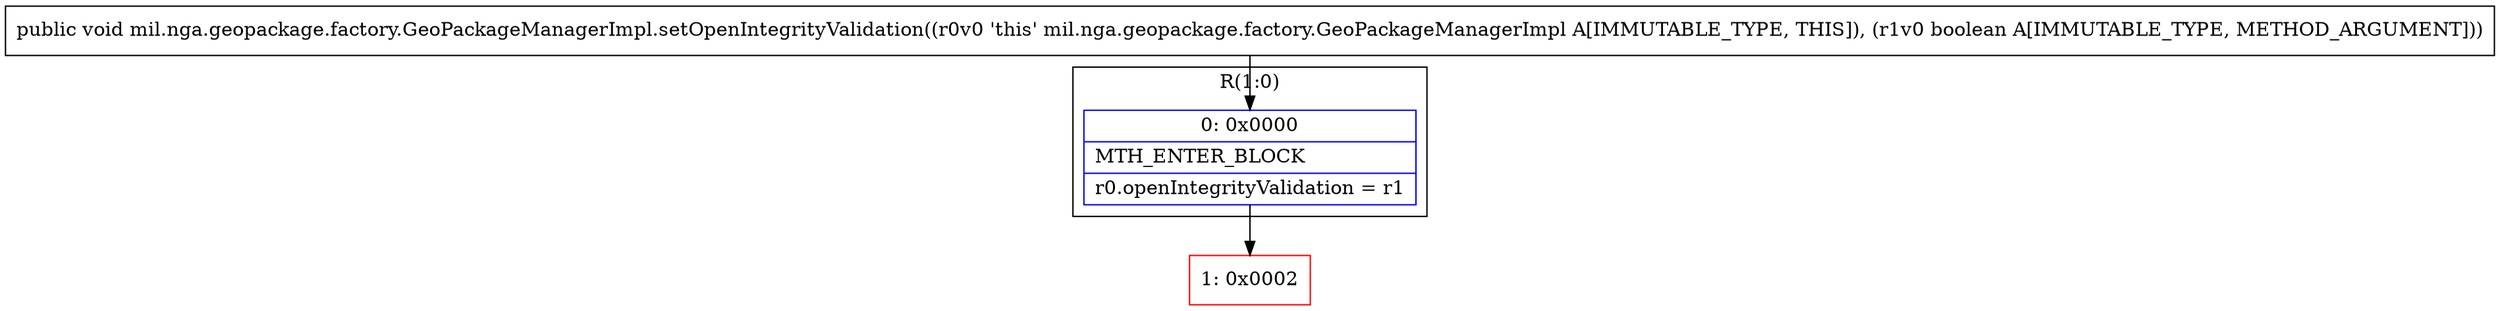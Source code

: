 digraph "CFG formil.nga.geopackage.factory.GeoPackageManagerImpl.setOpenIntegrityValidation(Z)V" {
subgraph cluster_Region_449089801 {
label = "R(1:0)";
node [shape=record,color=blue];
Node_0 [shape=record,label="{0\:\ 0x0000|MTH_ENTER_BLOCK\l|r0.openIntegrityValidation = r1\l}"];
}
Node_1 [shape=record,color=red,label="{1\:\ 0x0002}"];
MethodNode[shape=record,label="{public void mil.nga.geopackage.factory.GeoPackageManagerImpl.setOpenIntegrityValidation((r0v0 'this' mil.nga.geopackage.factory.GeoPackageManagerImpl A[IMMUTABLE_TYPE, THIS]), (r1v0 boolean A[IMMUTABLE_TYPE, METHOD_ARGUMENT])) }"];
MethodNode -> Node_0;
Node_0 -> Node_1;
}

